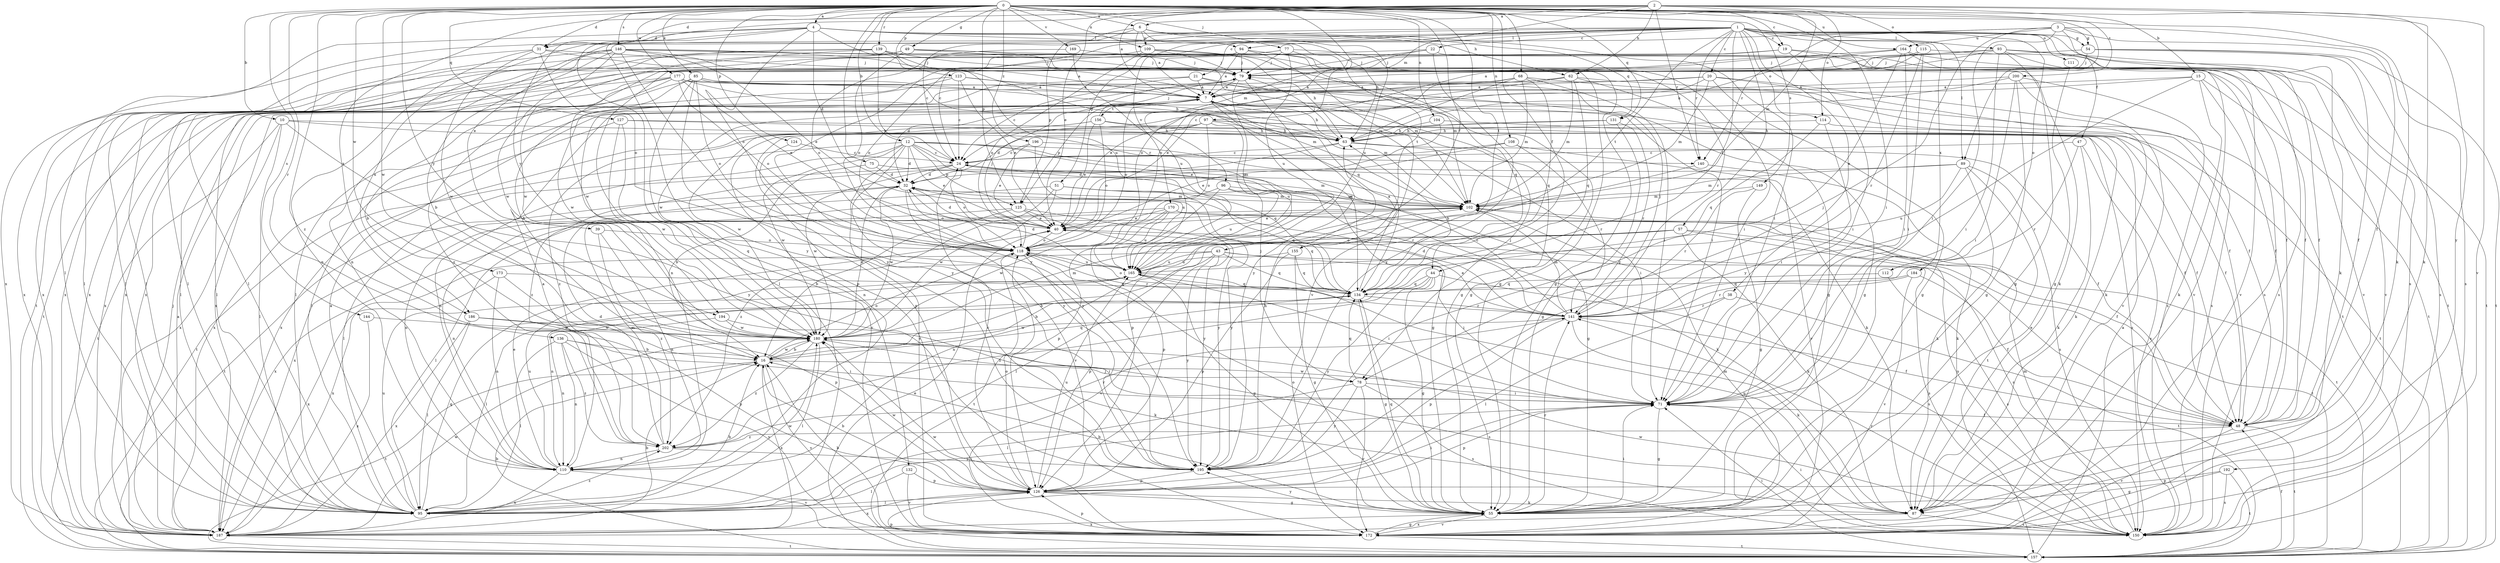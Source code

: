 strict digraph  {
0;
1;
2;
3;
4;
6;
7;
10;
12;
15;
16;
19;
20;
21;
22;
24;
31;
32;
38;
39;
40;
43;
44;
47;
48;
49;
51;
54;
55;
57;
62;
63;
68;
71;
75;
77;
78;
79;
85;
87;
89;
93;
94;
95;
96;
97;
102;
104;
108;
109;
110;
111;
112;
114;
115;
118;
123;
124;
125;
126;
127;
131;
132;
134;
136;
139;
140;
141;
144;
146;
149;
150;
155;
156;
157;
164;
165;
169;
170;
172;
173;
177;
180;
184;
186;
187;
192;
194;
195;
196;
200;
202;
0 -> 4  [label=a];
0 -> 6  [label=a];
0 -> 10  [label=b];
0 -> 12  [label=b];
0 -> 19  [label=c];
0 -> 31  [label=d];
0 -> 43  [label=f];
0 -> 44  [label=f];
0 -> 49  [label=g];
0 -> 68  [label=i];
0 -> 71  [label=i];
0 -> 75  [label=j];
0 -> 77  [label=j];
0 -> 85  [label=k];
0 -> 87  [label=k];
0 -> 89  [label=l];
0 -> 96  [label=m];
0 -> 104  [label=n];
0 -> 108  [label=n];
0 -> 109  [label=n];
0 -> 123  [label=p];
0 -> 124  [label=p];
0 -> 125  [label=p];
0 -> 127  [label=q];
0 -> 131  [label=q];
0 -> 136  [label=r];
0 -> 139  [label=r];
0 -> 144  [label=s];
0 -> 146  [label=s];
0 -> 149  [label=s];
0 -> 155  [label=t];
0 -> 164  [label=u];
0 -> 169  [label=v];
0 -> 173  [label=w];
0 -> 177  [label=w];
0 -> 180  [label=w];
0 -> 192  [label=y];
0 -> 194  [label=y];
0 -> 196  [label=z];
0 -> 200  [label=z];
0 -> 202  [label=z];
1 -> 19  [label=c];
1 -> 20  [label=c];
1 -> 21  [label=c];
1 -> 22  [label=c];
1 -> 24  [label=c];
1 -> 38  [label=e];
1 -> 39  [label=e];
1 -> 44  [label=f];
1 -> 47  [label=f];
1 -> 51  [label=g];
1 -> 54  [label=g];
1 -> 57  [label=h];
1 -> 89  [label=l];
1 -> 93  [label=l];
1 -> 94  [label=l];
1 -> 111  [label=o];
1 -> 112  [label=o];
1 -> 114  [label=o];
1 -> 140  [label=r];
1 -> 150  [label=s];
1 -> 155  [label=t];
1 -> 170  [label=v];
1 -> 184  [label=x];
1 -> 186  [label=x];
2 -> 6  [label=a];
2 -> 7  [label=a];
2 -> 15  [label=b];
2 -> 31  [label=d];
2 -> 40  [label=e];
2 -> 62  [label=h];
2 -> 87  [label=k];
2 -> 97  [label=m];
2 -> 102  [label=m];
2 -> 114  [label=o];
2 -> 115  [label=o];
2 -> 140  [label=r];
2 -> 172  [label=v];
2 -> 186  [label=x];
2 -> 194  [label=y];
3 -> 24  [label=c];
3 -> 48  [label=f];
3 -> 54  [label=g];
3 -> 71  [label=i];
3 -> 78  [label=j];
3 -> 87  [label=k];
3 -> 140  [label=r];
3 -> 150  [label=s];
3 -> 164  [label=u];
4 -> 31  [label=d];
4 -> 32  [label=d];
4 -> 62  [label=h];
4 -> 94  [label=l];
4 -> 95  [label=l];
4 -> 118  [label=o];
4 -> 131  [label=q];
4 -> 132  [label=q];
4 -> 155  [label=t];
4 -> 165  [label=u];
4 -> 195  [label=y];
6 -> 7  [label=a];
6 -> 63  [label=h];
6 -> 71  [label=i];
6 -> 109  [label=n];
6 -> 125  [label=p];
6 -> 165  [label=u];
6 -> 187  [label=x];
7 -> 63  [label=h];
7 -> 78  [label=j];
7 -> 95  [label=l];
7 -> 102  [label=m];
7 -> 118  [label=o];
7 -> 125  [label=p];
7 -> 134  [label=q];
7 -> 156  [label=t];
10 -> 63  [label=h];
10 -> 78  [label=j];
10 -> 95  [label=l];
10 -> 157  [label=t];
10 -> 187  [label=x];
10 -> 195  [label=y];
12 -> 24  [label=c];
12 -> 32  [label=d];
12 -> 40  [label=e];
12 -> 55  [label=g];
12 -> 102  [label=m];
12 -> 110  [label=n];
12 -> 125  [label=p];
12 -> 134  [label=q];
12 -> 140  [label=r];
12 -> 157  [label=t];
12 -> 172  [label=v];
12 -> 180  [label=w];
12 -> 195  [label=y];
15 -> 7  [label=a];
15 -> 48  [label=f];
15 -> 87  [label=k];
15 -> 157  [label=t];
15 -> 187  [label=x];
15 -> 195  [label=y];
16 -> 78  [label=j];
16 -> 118  [label=o];
16 -> 134  [label=q];
16 -> 157  [label=t];
16 -> 172  [label=v];
16 -> 180  [label=w];
16 -> 187  [label=x];
19 -> 48  [label=f];
19 -> 71  [label=i];
19 -> 79  [label=j];
19 -> 172  [label=v];
19 -> 187  [label=x];
20 -> 7  [label=a];
20 -> 40  [label=e];
20 -> 55  [label=g];
20 -> 87  [label=k];
20 -> 102  [label=m];
20 -> 110  [label=n];
20 -> 150  [label=s];
21 -> 7  [label=a];
21 -> 16  [label=b];
21 -> 24  [label=c];
21 -> 55  [label=g];
21 -> 71  [label=i];
22 -> 79  [label=j];
22 -> 118  [label=o];
22 -> 157  [label=t];
22 -> 180  [label=w];
22 -> 195  [label=y];
24 -> 32  [label=d];
24 -> 55  [label=g];
24 -> 95  [label=l];
24 -> 118  [label=o];
24 -> 141  [label=r];
24 -> 180  [label=w];
31 -> 79  [label=j];
31 -> 95  [label=l];
31 -> 102  [label=m];
31 -> 110  [label=n];
31 -> 118  [label=o];
31 -> 180  [label=w];
32 -> 102  [label=m];
32 -> 118  [label=o];
32 -> 157  [label=t];
32 -> 172  [label=v];
32 -> 180  [label=w];
32 -> 195  [label=y];
38 -> 95  [label=l];
38 -> 141  [label=r];
38 -> 157  [label=t];
39 -> 110  [label=n];
39 -> 118  [label=o];
39 -> 202  [label=z];
40 -> 32  [label=d];
40 -> 118  [label=o];
43 -> 16  [label=b];
43 -> 71  [label=i];
43 -> 134  [label=q];
43 -> 150  [label=s];
43 -> 165  [label=u];
43 -> 172  [label=v];
43 -> 187  [label=x];
43 -> 195  [label=y];
44 -> 16  [label=b];
44 -> 55  [label=g];
44 -> 134  [label=q];
44 -> 150  [label=s];
44 -> 195  [label=y];
44 -> 202  [label=z];
47 -> 24  [label=c];
47 -> 87  [label=k];
47 -> 141  [label=r];
47 -> 150  [label=s];
48 -> 40  [label=e];
48 -> 157  [label=t];
48 -> 172  [label=v];
48 -> 202  [label=z];
49 -> 79  [label=j];
49 -> 87  [label=k];
49 -> 95  [label=l];
49 -> 102  [label=m];
49 -> 118  [label=o];
49 -> 157  [label=t];
51 -> 102  [label=m];
51 -> 134  [label=q];
51 -> 180  [label=w];
51 -> 187  [label=x];
51 -> 195  [label=y];
51 -> 202  [label=z];
54 -> 48  [label=f];
54 -> 79  [label=j];
54 -> 95  [label=l];
54 -> 150  [label=s];
54 -> 157  [label=t];
55 -> 16  [label=b];
55 -> 71  [label=i];
55 -> 118  [label=o];
55 -> 134  [label=q];
55 -> 141  [label=r];
55 -> 172  [label=v];
55 -> 187  [label=x];
55 -> 195  [label=y];
57 -> 87  [label=k];
57 -> 95  [label=l];
57 -> 110  [label=n];
57 -> 118  [label=o];
57 -> 150  [label=s];
57 -> 157  [label=t];
62 -> 7  [label=a];
62 -> 32  [label=d];
62 -> 55  [label=g];
62 -> 102  [label=m];
62 -> 134  [label=q];
62 -> 157  [label=t];
62 -> 180  [label=w];
63 -> 24  [label=c];
63 -> 48  [label=f];
63 -> 71  [label=i];
63 -> 79  [label=j];
63 -> 202  [label=z];
68 -> 7  [label=a];
68 -> 40  [label=e];
68 -> 48  [label=f];
68 -> 63  [label=h];
68 -> 71  [label=i];
68 -> 102  [label=m];
68 -> 134  [label=q];
71 -> 48  [label=f];
71 -> 55  [label=g];
71 -> 126  [label=p];
71 -> 180  [label=w];
75 -> 16  [label=b];
75 -> 32  [label=d];
75 -> 102  [label=m];
77 -> 55  [label=g];
77 -> 71  [label=i];
77 -> 79  [label=j];
77 -> 118  [label=o];
77 -> 165  [label=u];
77 -> 195  [label=y];
78 -> 71  [label=i];
78 -> 95  [label=l];
78 -> 134  [label=q];
78 -> 150  [label=s];
78 -> 172  [label=v];
78 -> 195  [label=y];
79 -> 7  [label=a];
79 -> 165  [label=u];
79 -> 195  [label=y];
85 -> 7  [label=a];
85 -> 16  [label=b];
85 -> 55  [label=g];
85 -> 95  [label=l];
85 -> 102  [label=m];
85 -> 118  [label=o];
85 -> 126  [label=p];
85 -> 195  [label=y];
87 -> 150  [label=s];
87 -> 165  [label=u];
87 -> 187  [label=x];
89 -> 32  [label=d];
89 -> 87  [label=k];
89 -> 102  [label=m];
89 -> 150  [label=s];
89 -> 157  [label=t];
89 -> 165  [label=u];
93 -> 7  [label=a];
93 -> 48  [label=f];
93 -> 55  [label=g];
93 -> 71  [label=i];
93 -> 79  [label=j];
93 -> 157  [label=t];
93 -> 172  [label=v];
93 -> 187  [label=x];
94 -> 7  [label=a];
94 -> 79  [label=j];
94 -> 95  [label=l];
94 -> 134  [label=q];
94 -> 141  [label=r];
94 -> 172  [label=v];
94 -> 187  [label=x];
95 -> 7  [label=a];
95 -> 16  [label=b];
95 -> 71  [label=i];
95 -> 134  [label=q];
95 -> 165  [label=u];
95 -> 180  [label=w];
95 -> 202  [label=z];
96 -> 87  [label=k];
96 -> 102  [label=m];
96 -> 110  [label=n];
96 -> 126  [label=p];
96 -> 165  [label=u];
97 -> 48  [label=f];
97 -> 63  [label=h];
97 -> 87  [label=k];
97 -> 110  [label=n];
97 -> 118  [label=o];
97 -> 126  [label=p];
97 -> 165  [label=u];
97 -> 202  [label=z];
102 -> 40  [label=e];
102 -> 150  [label=s];
102 -> 187  [label=x];
104 -> 40  [label=e];
104 -> 48  [label=f];
104 -> 63  [label=h];
108 -> 24  [label=c];
108 -> 40  [label=e];
108 -> 141  [label=r];
108 -> 172  [label=v];
109 -> 63  [label=h];
109 -> 79  [label=j];
109 -> 102  [label=m];
109 -> 118  [label=o];
109 -> 187  [label=x];
110 -> 7  [label=a];
110 -> 40  [label=e];
110 -> 165  [label=u];
110 -> 172  [label=v];
110 -> 187  [label=x];
111 -> 55  [label=g];
112 -> 134  [label=q];
112 -> 150  [label=s];
114 -> 63  [label=h];
114 -> 71  [label=i];
114 -> 134  [label=q];
114 -> 157  [label=t];
115 -> 63  [label=h];
115 -> 71  [label=i];
115 -> 79  [label=j];
115 -> 141  [label=r];
115 -> 172  [label=v];
118 -> 79  [label=j];
118 -> 126  [label=p];
118 -> 141  [label=r];
118 -> 157  [label=t];
118 -> 165  [label=u];
123 -> 7  [label=a];
123 -> 24  [label=c];
123 -> 40  [label=e];
123 -> 55  [label=g];
123 -> 95  [label=l];
123 -> 180  [label=w];
124 -> 24  [label=c];
124 -> 195  [label=y];
125 -> 16  [label=b];
125 -> 40  [label=e];
125 -> 110  [label=n];
125 -> 134  [label=q];
125 -> 195  [label=y];
126 -> 16  [label=b];
126 -> 24  [label=c];
126 -> 55  [label=g];
126 -> 71  [label=i];
126 -> 87  [label=k];
126 -> 95  [label=l];
126 -> 118  [label=o];
126 -> 165  [label=u];
126 -> 180  [label=w];
126 -> 187  [label=x];
127 -> 48  [label=f];
127 -> 63  [label=h];
127 -> 172  [label=v];
127 -> 180  [label=w];
127 -> 187  [label=x];
131 -> 32  [label=d];
131 -> 55  [label=g];
131 -> 63  [label=h];
131 -> 141  [label=r];
132 -> 95  [label=l];
132 -> 126  [label=p];
132 -> 172  [label=v];
134 -> 7  [label=a];
134 -> 55  [label=g];
134 -> 63  [label=h];
134 -> 95  [label=l];
134 -> 118  [label=o];
134 -> 141  [label=r];
136 -> 16  [label=b];
136 -> 71  [label=i];
136 -> 95  [label=l];
136 -> 110  [label=n];
136 -> 172  [label=v];
136 -> 202  [label=z];
139 -> 7  [label=a];
139 -> 24  [label=c];
139 -> 79  [label=j];
139 -> 95  [label=l];
139 -> 150  [label=s];
139 -> 180  [label=w];
139 -> 187  [label=x];
140 -> 87  [label=k];
140 -> 126  [label=p];
141 -> 24  [label=c];
141 -> 32  [label=d];
141 -> 40  [label=e];
141 -> 48  [label=f];
141 -> 79  [label=j];
141 -> 87  [label=k];
141 -> 102  [label=m];
141 -> 126  [label=p];
141 -> 180  [label=w];
144 -> 180  [label=w];
144 -> 187  [label=x];
146 -> 16  [label=b];
146 -> 40  [label=e];
146 -> 48  [label=f];
146 -> 55  [label=g];
146 -> 79  [label=j];
146 -> 95  [label=l];
146 -> 110  [label=n];
146 -> 134  [label=q];
146 -> 180  [label=w];
146 -> 187  [label=x];
146 -> 195  [label=y];
149 -> 55  [label=g];
149 -> 102  [label=m];
149 -> 141  [label=r];
150 -> 71  [label=i];
150 -> 102  [label=m];
150 -> 141  [label=r];
150 -> 180  [label=w];
155 -> 55  [label=g];
155 -> 126  [label=p];
155 -> 134  [label=q];
155 -> 165  [label=u];
156 -> 40  [label=e];
156 -> 63  [label=h];
156 -> 79  [label=j];
156 -> 118  [label=o];
156 -> 150  [label=s];
156 -> 180  [label=w];
156 -> 187  [label=x];
157 -> 7  [label=a];
157 -> 16  [label=b];
157 -> 40  [label=e];
157 -> 48  [label=f];
157 -> 71  [label=i];
157 -> 126  [label=p];
164 -> 71  [label=i];
164 -> 79  [label=j];
164 -> 118  [label=o];
164 -> 150  [label=s];
164 -> 172  [label=v];
164 -> 195  [label=y];
165 -> 32  [label=d];
165 -> 55  [label=g];
165 -> 71  [label=i];
165 -> 110  [label=n];
165 -> 134  [label=q];
169 -> 79  [label=j];
169 -> 118  [label=o];
169 -> 165  [label=u];
170 -> 40  [label=e];
170 -> 48  [label=f];
170 -> 95  [label=l];
170 -> 126  [label=p];
170 -> 157  [label=t];
170 -> 165  [label=u];
170 -> 180  [label=w];
172 -> 16  [label=b];
172 -> 55  [label=g];
172 -> 102  [label=m];
172 -> 126  [label=p];
172 -> 157  [label=t];
172 -> 180  [label=w];
173 -> 110  [label=n];
173 -> 126  [label=p];
173 -> 134  [label=q];
173 -> 187  [label=x];
177 -> 7  [label=a];
177 -> 40  [label=e];
177 -> 48  [label=f];
177 -> 63  [label=h];
177 -> 95  [label=l];
177 -> 118  [label=o];
177 -> 157  [label=t];
177 -> 187  [label=x];
177 -> 202  [label=z];
180 -> 16  [label=b];
180 -> 32  [label=d];
180 -> 71  [label=i];
180 -> 95  [label=l];
180 -> 102  [label=m];
180 -> 150  [label=s];
180 -> 202  [label=z];
184 -> 48  [label=f];
184 -> 134  [label=q];
184 -> 141  [label=r];
184 -> 172  [label=v];
186 -> 95  [label=l];
186 -> 126  [label=p];
186 -> 180  [label=w];
186 -> 187  [label=x];
187 -> 7  [label=a];
187 -> 16  [label=b];
187 -> 79  [label=j];
187 -> 157  [label=t];
187 -> 180  [label=w];
192 -> 55  [label=g];
192 -> 126  [label=p];
192 -> 150  [label=s];
192 -> 157  [label=t];
194 -> 87  [label=k];
194 -> 110  [label=n];
194 -> 180  [label=w];
195 -> 63  [label=h];
195 -> 126  [label=p];
196 -> 24  [label=c];
196 -> 40  [label=e];
196 -> 87  [label=k];
196 -> 165  [label=u];
200 -> 7  [label=a];
200 -> 24  [label=c];
200 -> 55  [label=g];
200 -> 71  [label=i];
200 -> 150  [label=s];
200 -> 172  [label=v];
202 -> 32  [label=d];
202 -> 102  [label=m];
202 -> 110  [label=n];
202 -> 141  [label=r];
202 -> 195  [label=y];
}
